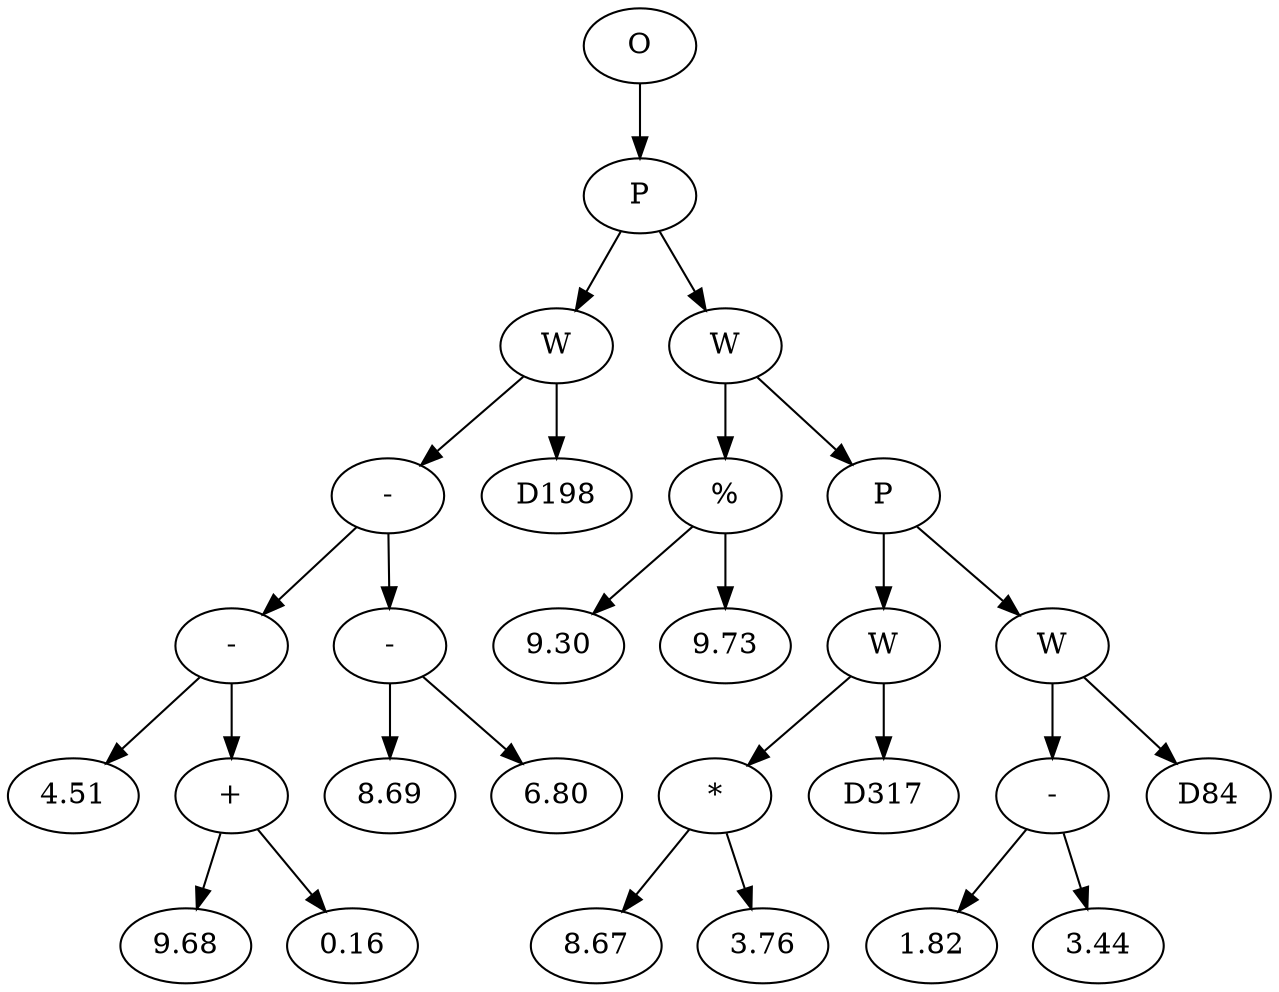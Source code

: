 // Tree
digraph {
	17866677 [label=O]
	17866678 [label=P]
	17866677 -> 17866678
	17866679 [label=W]
	17866678 -> 17866679
	17866680 [label="-"]
	17866679 -> 17866680
	17866681 [label="-"]
	17866680 -> 17866681
	17866682 [label=4.51]
	17866681 -> 17866682
	17866683 [label="+"]
	17866681 -> 17866683
	17866684 [label=9.68]
	17866683 -> 17866684
	17866685 [label=0.16]
	17866683 -> 17866685
	17866686 [label="-"]
	17866680 -> 17866686
	17866687 [label=8.69]
	17866686 -> 17866687
	17866688 [label=6.80]
	17866686 -> 17866688
	17866689 [label=D198]
	17866679 -> 17866689
	17866690 [label=W]
	17866678 -> 17866690
	17866691 [label="%"]
	17866690 -> 17866691
	17866692 [label=9.30]
	17866691 -> 17866692
	17866693 [label=9.73]
	17866691 -> 17866693
	17866694 [label=P]
	17866690 -> 17866694
	17866695 [label=W]
	17866694 -> 17866695
	17866696 [label="*"]
	17866695 -> 17866696
	17866697 [label=8.67]
	17866696 -> 17866697
	17866698 [label=3.76]
	17866696 -> 17866698
	17866699 [label=D317]
	17866695 -> 17866699
	17866700 [label=W]
	17866694 -> 17866700
	17866701 [label="-"]
	17866700 -> 17866701
	17866702 [label=1.82]
	17866701 -> 17866702
	17866703 [label=3.44]
	17866701 -> 17866703
	17866704 [label=D84]
	17866700 -> 17866704
}
